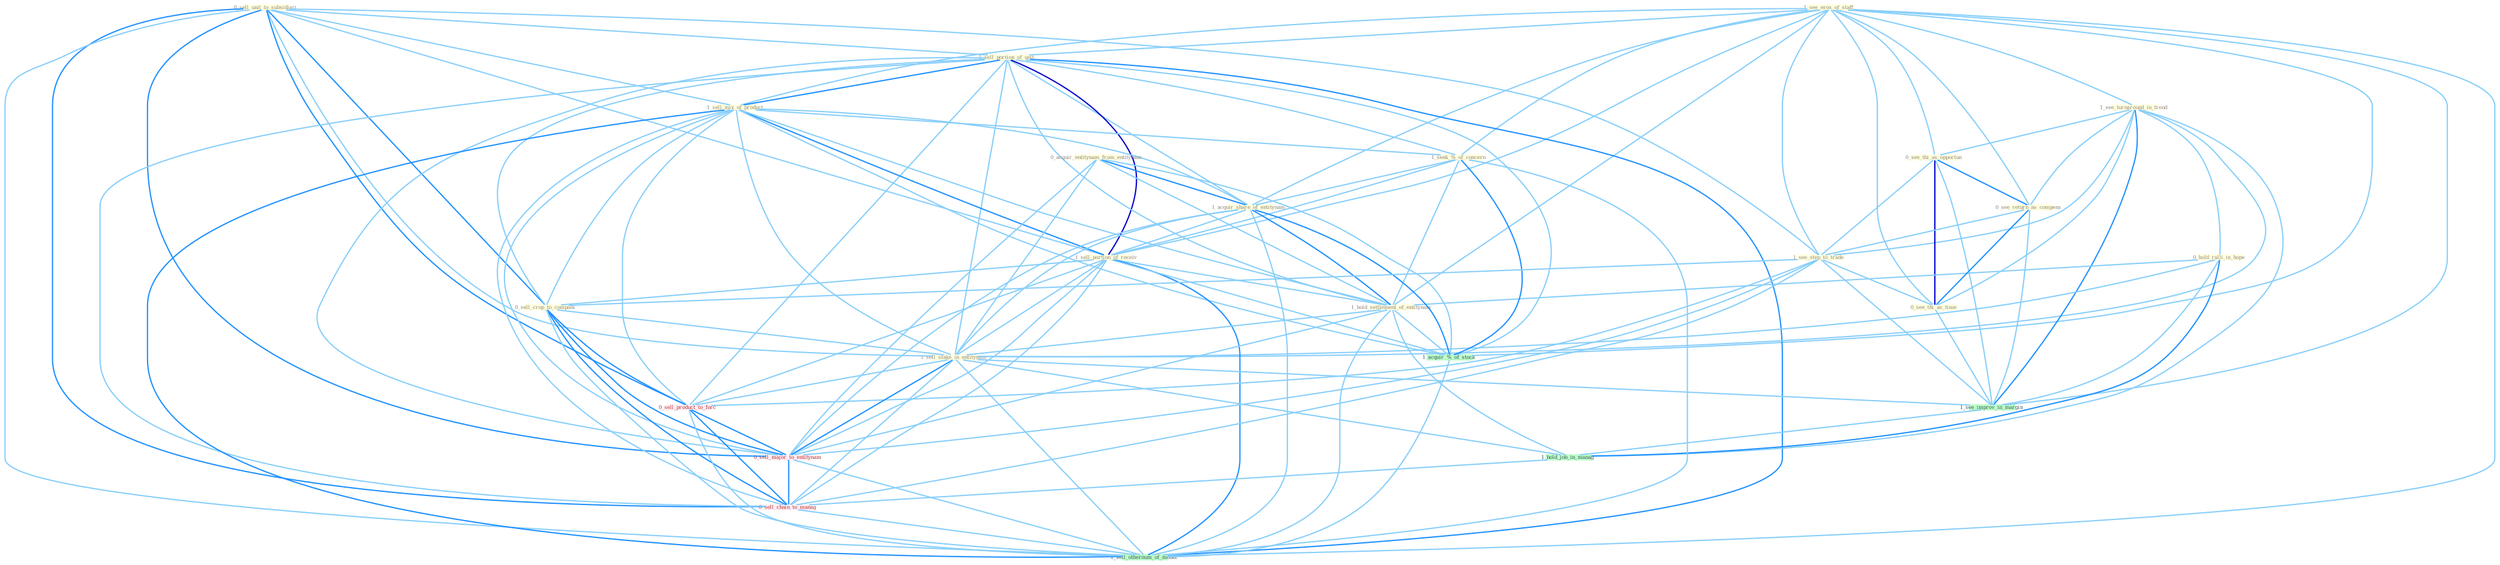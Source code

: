 Graph G{ 
    node
    [shape=polygon,style=filled,width=.5,height=.06,color="#BDFCC9",fixedsize=true,fontsize=4,
    fontcolor="#2f4f4f"];
    {node
    [color="#ffffe0", fontcolor="#8b7d6b"] "0_sell_unit_to_subsidiari " "1_see_eros_of_staff " "1_sell_portion_of_unit " "1_sell_mix_of_product " "1_see_turnaround_in_trend " "0_see_thi_as_opportun " "0_hold_ralli_in_hope " "0_see_return_as_compens " "0_acquir_entitynam_from_entitynam " "1_seek_%_of_concern " "1_acquir_share_of_entitynam " "1_sell_portion_of_receiv " "1_see_step_to_trade " "0_sell_crop_to_compani " "1_hold_settlement_of_entitynam " "1_sell_stake_in_entitynam " "0_see_thi_as_time "}
{node [color="#fff0f5", fontcolor="#b22222"] "0_sell_product_to_forc " "0_sell_major_to_entitynam " "0_sell_chain_to_manag "}
edge [color="#B0E2FF"];

	"0_sell_unit_to_subsidiari " -- "1_sell_portion_of_unit " [w="1", color="#87cefa" ];
	"0_sell_unit_to_subsidiari " -- "1_sell_mix_of_product " [w="1", color="#87cefa" ];
	"0_sell_unit_to_subsidiari " -- "1_sell_portion_of_receiv " [w="1", color="#87cefa" ];
	"0_sell_unit_to_subsidiari " -- "1_see_step_to_trade " [w="1", color="#87cefa" ];
	"0_sell_unit_to_subsidiari " -- "0_sell_crop_to_compani " [w="2", color="#1e90ff" , len=0.8];
	"0_sell_unit_to_subsidiari " -- "1_sell_stake_in_entitynam " [w="1", color="#87cefa" ];
	"0_sell_unit_to_subsidiari " -- "0_sell_product_to_forc " [w="2", color="#1e90ff" , len=0.8];
	"0_sell_unit_to_subsidiari " -- "0_sell_major_to_entitynam " [w="2", color="#1e90ff" , len=0.8];
	"0_sell_unit_to_subsidiari " -- "0_sell_chain_to_manag " [w="2", color="#1e90ff" , len=0.8];
	"0_sell_unit_to_subsidiari " -- "1_sell_othernum_of_model " [w="1", color="#87cefa" ];
	"1_see_eros_of_staff " -- "1_sell_portion_of_unit " [w="1", color="#87cefa" ];
	"1_see_eros_of_staff " -- "1_sell_mix_of_product " [w="1", color="#87cefa" ];
	"1_see_eros_of_staff " -- "1_see_turnaround_in_trend " [w="1", color="#87cefa" ];
	"1_see_eros_of_staff " -- "0_see_thi_as_opportun " [w="1", color="#87cefa" ];
	"1_see_eros_of_staff " -- "0_see_return_as_compens " [w="1", color="#87cefa" ];
	"1_see_eros_of_staff " -- "1_seek_%_of_concern " [w="1", color="#87cefa" ];
	"1_see_eros_of_staff " -- "1_acquir_share_of_entitynam " [w="1", color="#87cefa" ];
	"1_see_eros_of_staff " -- "1_sell_portion_of_receiv " [w="1", color="#87cefa" ];
	"1_see_eros_of_staff " -- "1_see_step_to_trade " [w="1", color="#87cefa" ];
	"1_see_eros_of_staff " -- "1_hold_settlement_of_entitynam " [w="1", color="#87cefa" ];
	"1_see_eros_of_staff " -- "0_see_thi_as_time " [w="1", color="#87cefa" ];
	"1_see_eros_of_staff " -- "1_see_improv_in_margin " [w="1", color="#87cefa" ];
	"1_see_eros_of_staff " -- "1_acquir_%_of_stock " [w="1", color="#87cefa" ];
	"1_see_eros_of_staff " -- "1_sell_othernum_of_model " [w="1", color="#87cefa" ];
	"1_sell_portion_of_unit " -- "1_sell_mix_of_product " [w="2", color="#1e90ff" , len=0.8];
	"1_sell_portion_of_unit " -- "1_seek_%_of_concern " [w="1", color="#87cefa" ];
	"1_sell_portion_of_unit " -- "1_acquir_share_of_entitynam " [w="1", color="#87cefa" ];
	"1_sell_portion_of_unit " -- "1_sell_portion_of_receiv " [w="3", color="#0000cd" , len=0.6];
	"1_sell_portion_of_unit " -- "0_sell_crop_to_compani " [w="1", color="#87cefa" ];
	"1_sell_portion_of_unit " -- "1_hold_settlement_of_entitynam " [w="1", color="#87cefa" ];
	"1_sell_portion_of_unit " -- "1_sell_stake_in_entitynam " [w="1", color="#87cefa" ];
	"1_sell_portion_of_unit " -- "1_acquir_%_of_stock " [w="1", color="#87cefa" ];
	"1_sell_portion_of_unit " -- "0_sell_product_to_forc " [w="1", color="#87cefa" ];
	"1_sell_portion_of_unit " -- "0_sell_major_to_entitynam " [w="1", color="#87cefa" ];
	"1_sell_portion_of_unit " -- "0_sell_chain_to_manag " [w="1", color="#87cefa" ];
	"1_sell_portion_of_unit " -- "1_sell_othernum_of_model " [w="2", color="#1e90ff" , len=0.8];
	"1_sell_mix_of_product " -- "1_seek_%_of_concern " [w="1", color="#87cefa" ];
	"1_sell_mix_of_product " -- "1_acquir_share_of_entitynam " [w="1", color="#87cefa" ];
	"1_sell_mix_of_product " -- "1_sell_portion_of_receiv " [w="2", color="#1e90ff" , len=0.8];
	"1_sell_mix_of_product " -- "0_sell_crop_to_compani " [w="1", color="#87cefa" ];
	"1_sell_mix_of_product " -- "1_hold_settlement_of_entitynam " [w="1", color="#87cefa" ];
	"1_sell_mix_of_product " -- "1_sell_stake_in_entitynam " [w="1", color="#87cefa" ];
	"1_sell_mix_of_product " -- "1_acquir_%_of_stock " [w="1", color="#87cefa" ];
	"1_sell_mix_of_product " -- "0_sell_product_to_forc " [w="1", color="#87cefa" ];
	"1_sell_mix_of_product " -- "0_sell_major_to_entitynam " [w="1", color="#87cefa" ];
	"1_sell_mix_of_product " -- "0_sell_chain_to_manag " [w="1", color="#87cefa" ];
	"1_sell_mix_of_product " -- "1_sell_othernum_of_model " [w="2", color="#1e90ff" , len=0.8];
	"1_see_turnaround_in_trend " -- "0_see_thi_as_opportun " [w="1", color="#87cefa" ];
	"1_see_turnaround_in_trend " -- "0_hold_ralli_in_hope " [w="1", color="#87cefa" ];
	"1_see_turnaround_in_trend " -- "0_see_return_as_compens " [w="1", color="#87cefa" ];
	"1_see_turnaround_in_trend " -- "1_see_step_to_trade " [w="1", color="#87cefa" ];
	"1_see_turnaround_in_trend " -- "1_sell_stake_in_entitynam " [w="1", color="#87cefa" ];
	"1_see_turnaround_in_trend " -- "0_see_thi_as_time " [w="1", color="#87cefa" ];
	"1_see_turnaround_in_trend " -- "1_see_improv_in_margin " [w="2", color="#1e90ff" , len=0.8];
	"1_see_turnaround_in_trend " -- "1_hold_job_in_manag " [w="1", color="#87cefa" ];
	"0_see_thi_as_opportun " -- "0_see_return_as_compens " [w="2", color="#1e90ff" , len=0.8];
	"0_see_thi_as_opportun " -- "1_see_step_to_trade " [w="1", color="#87cefa" ];
	"0_see_thi_as_opportun " -- "0_see_thi_as_time " [w="3", color="#0000cd" , len=0.6];
	"0_see_thi_as_opportun " -- "1_see_improv_in_margin " [w="1", color="#87cefa" ];
	"0_hold_ralli_in_hope " -- "1_hold_settlement_of_entitynam " [w="1", color="#87cefa" ];
	"0_hold_ralli_in_hope " -- "1_sell_stake_in_entitynam " [w="1", color="#87cefa" ];
	"0_hold_ralli_in_hope " -- "1_see_improv_in_margin " [w="1", color="#87cefa" ];
	"0_hold_ralli_in_hope " -- "1_hold_job_in_manag " [w="2", color="#1e90ff" , len=0.8];
	"0_see_return_as_compens " -- "1_see_step_to_trade " [w="1", color="#87cefa" ];
	"0_see_return_as_compens " -- "0_see_thi_as_time " [w="2", color="#1e90ff" , len=0.8];
	"0_see_return_as_compens " -- "1_see_improv_in_margin " [w="1", color="#87cefa" ];
	"0_acquir_entitynam_from_entitynam " -- "1_acquir_share_of_entitynam " [w="2", color="#1e90ff" , len=0.8];
	"0_acquir_entitynam_from_entitynam " -- "1_hold_settlement_of_entitynam " [w="1", color="#87cefa" ];
	"0_acquir_entitynam_from_entitynam " -- "1_sell_stake_in_entitynam " [w="1", color="#87cefa" ];
	"0_acquir_entitynam_from_entitynam " -- "1_acquir_%_of_stock " [w="1", color="#87cefa" ];
	"0_acquir_entitynam_from_entitynam " -- "0_sell_major_to_entitynam " [w="1", color="#87cefa" ];
	"1_seek_%_of_concern " -- "1_acquir_share_of_entitynam " [w="1", color="#87cefa" ];
	"1_seek_%_of_concern " -- "1_sell_portion_of_receiv " [w="1", color="#87cefa" ];
	"1_seek_%_of_concern " -- "1_hold_settlement_of_entitynam " [w="1", color="#87cefa" ];
	"1_seek_%_of_concern " -- "1_acquir_%_of_stock " [w="2", color="#1e90ff" , len=0.8];
	"1_seek_%_of_concern " -- "1_sell_othernum_of_model " [w="1", color="#87cefa" ];
	"1_acquir_share_of_entitynam " -- "1_sell_portion_of_receiv " [w="1", color="#87cefa" ];
	"1_acquir_share_of_entitynam " -- "1_hold_settlement_of_entitynam " [w="2", color="#1e90ff" , len=0.8];
	"1_acquir_share_of_entitynam " -- "1_sell_stake_in_entitynam " [w="1", color="#87cefa" ];
	"1_acquir_share_of_entitynam " -- "1_acquir_%_of_stock " [w="2", color="#1e90ff" , len=0.8];
	"1_acquir_share_of_entitynam " -- "0_sell_major_to_entitynam " [w="1", color="#87cefa" ];
	"1_acquir_share_of_entitynam " -- "1_sell_othernum_of_model " [w="1", color="#87cefa" ];
	"1_sell_portion_of_receiv " -- "0_sell_crop_to_compani " [w="1", color="#87cefa" ];
	"1_sell_portion_of_receiv " -- "1_hold_settlement_of_entitynam " [w="1", color="#87cefa" ];
	"1_sell_portion_of_receiv " -- "1_sell_stake_in_entitynam " [w="1", color="#87cefa" ];
	"1_sell_portion_of_receiv " -- "1_acquir_%_of_stock " [w="1", color="#87cefa" ];
	"1_sell_portion_of_receiv " -- "0_sell_product_to_forc " [w="1", color="#87cefa" ];
	"1_sell_portion_of_receiv " -- "0_sell_major_to_entitynam " [w="1", color="#87cefa" ];
	"1_sell_portion_of_receiv " -- "0_sell_chain_to_manag " [w="1", color="#87cefa" ];
	"1_sell_portion_of_receiv " -- "1_sell_othernum_of_model " [w="2", color="#1e90ff" , len=0.8];
	"1_see_step_to_trade " -- "0_sell_crop_to_compani " [w="1", color="#87cefa" ];
	"1_see_step_to_trade " -- "0_see_thi_as_time " [w="1", color="#87cefa" ];
	"1_see_step_to_trade " -- "1_see_improv_in_margin " [w="1", color="#87cefa" ];
	"1_see_step_to_trade " -- "0_sell_product_to_forc " [w="1", color="#87cefa" ];
	"1_see_step_to_trade " -- "0_sell_major_to_entitynam " [w="1", color="#87cefa" ];
	"1_see_step_to_trade " -- "0_sell_chain_to_manag " [w="1", color="#87cefa" ];
	"0_sell_crop_to_compani " -- "1_sell_stake_in_entitynam " [w="1", color="#87cefa" ];
	"0_sell_crop_to_compani " -- "0_sell_product_to_forc " [w="2", color="#1e90ff" , len=0.8];
	"0_sell_crop_to_compani " -- "0_sell_major_to_entitynam " [w="2", color="#1e90ff" , len=0.8];
	"0_sell_crop_to_compani " -- "0_sell_chain_to_manag " [w="2", color="#1e90ff" , len=0.8];
	"0_sell_crop_to_compani " -- "1_sell_othernum_of_model " [w="1", color="#87cefa" ];
	"1_hold_settlement_of_entitynam " -- "1_sell_stake_in_entitynam " [w="1", color="#87cefa" ];
	"1_hold_settlement_of_entitynam " -- "1_acquir_%_of_stock " [w="1", color="#87cefa" ];
	"1_hold_settlement_of_entitynam " -- "1_hold_job_in_manag " [w="1", color="#87cefa" ];
	"1_hold_settlement_of_entitynam " -- "0_sell_major_to_entitynam " [w="1", color="#87cefa" ];
	"1_hold_settlement_of_entitynam " -- "1_sell_othernum_of_model " [w="1", color="#87cefa" ];
	"1_sell_stake_in_entitynam " -- "1_see_improv_in_margin " [w="1", color="#87cefa" ];
	"1_sell_stake_in_entitynam " -- "1_hold_job_in_manag " [w="1", color="#87cefa" ];
	"1_sell_stake_in_entitynam " -- "0_sell_product_to_forc " [w="1", color="#87cefa" ];
	"1_sell_stake_in_entitynam " -- "0_sell_major_to_entitynam " [w="2", color="#1e90ff" , len=0.8];
	"1_sell_stake_in_entitynam " -- "0_sell_chain_to_manag " [w="1", color="#87cefa" ];
	"1_sell_stake_in_entitynam " -- "1_sell_othernum_of_model " [w="1", color="#87cefa" ];
	"0_see_thi_as_time " -- "1_see_improv_in_margin " [w="1", color="#87cefa" ];
	"1_see_improv_in_margin " -- "1_hold_job_in_manag " [w="1", color="#87cefa" ];
	"1_acquir_%_of_stock " -- "1_sell_othernum_of_model " [w="1", color="#87cefa" ];
	"1_hold_job_in_manag " -- "0_sell_chain_to_manag " [w="1", color="#87cefa" ];
	"0_sell_product_to_forc " -- "0_sell_major_to_entitynam " [w="2", color="#1e90ff" , len=0.8];
	"0_sell_product_to_forc " -- "0_sell_chain_to_manag " [w="2", color="#1e90ff" , len=0.8];
	"0_sell_product_to_forc " -- "1_sell_othernum_of_model " [w="1", color="#87cefa" ];
	"0_sell_major_to_entitynam " -- "0_sell_chain_to_manag " [w="2", color="#1e90ff" , len=0.8];
	"0_sell_major_to_entitynam " -- "1_sell_othernum_of_model " [w="1", color="#87cefa" ];
	"0_sell_chain_to_manag " -- "1_sell_othernum_of_model " [w="1", color="#87cefa" ];
}